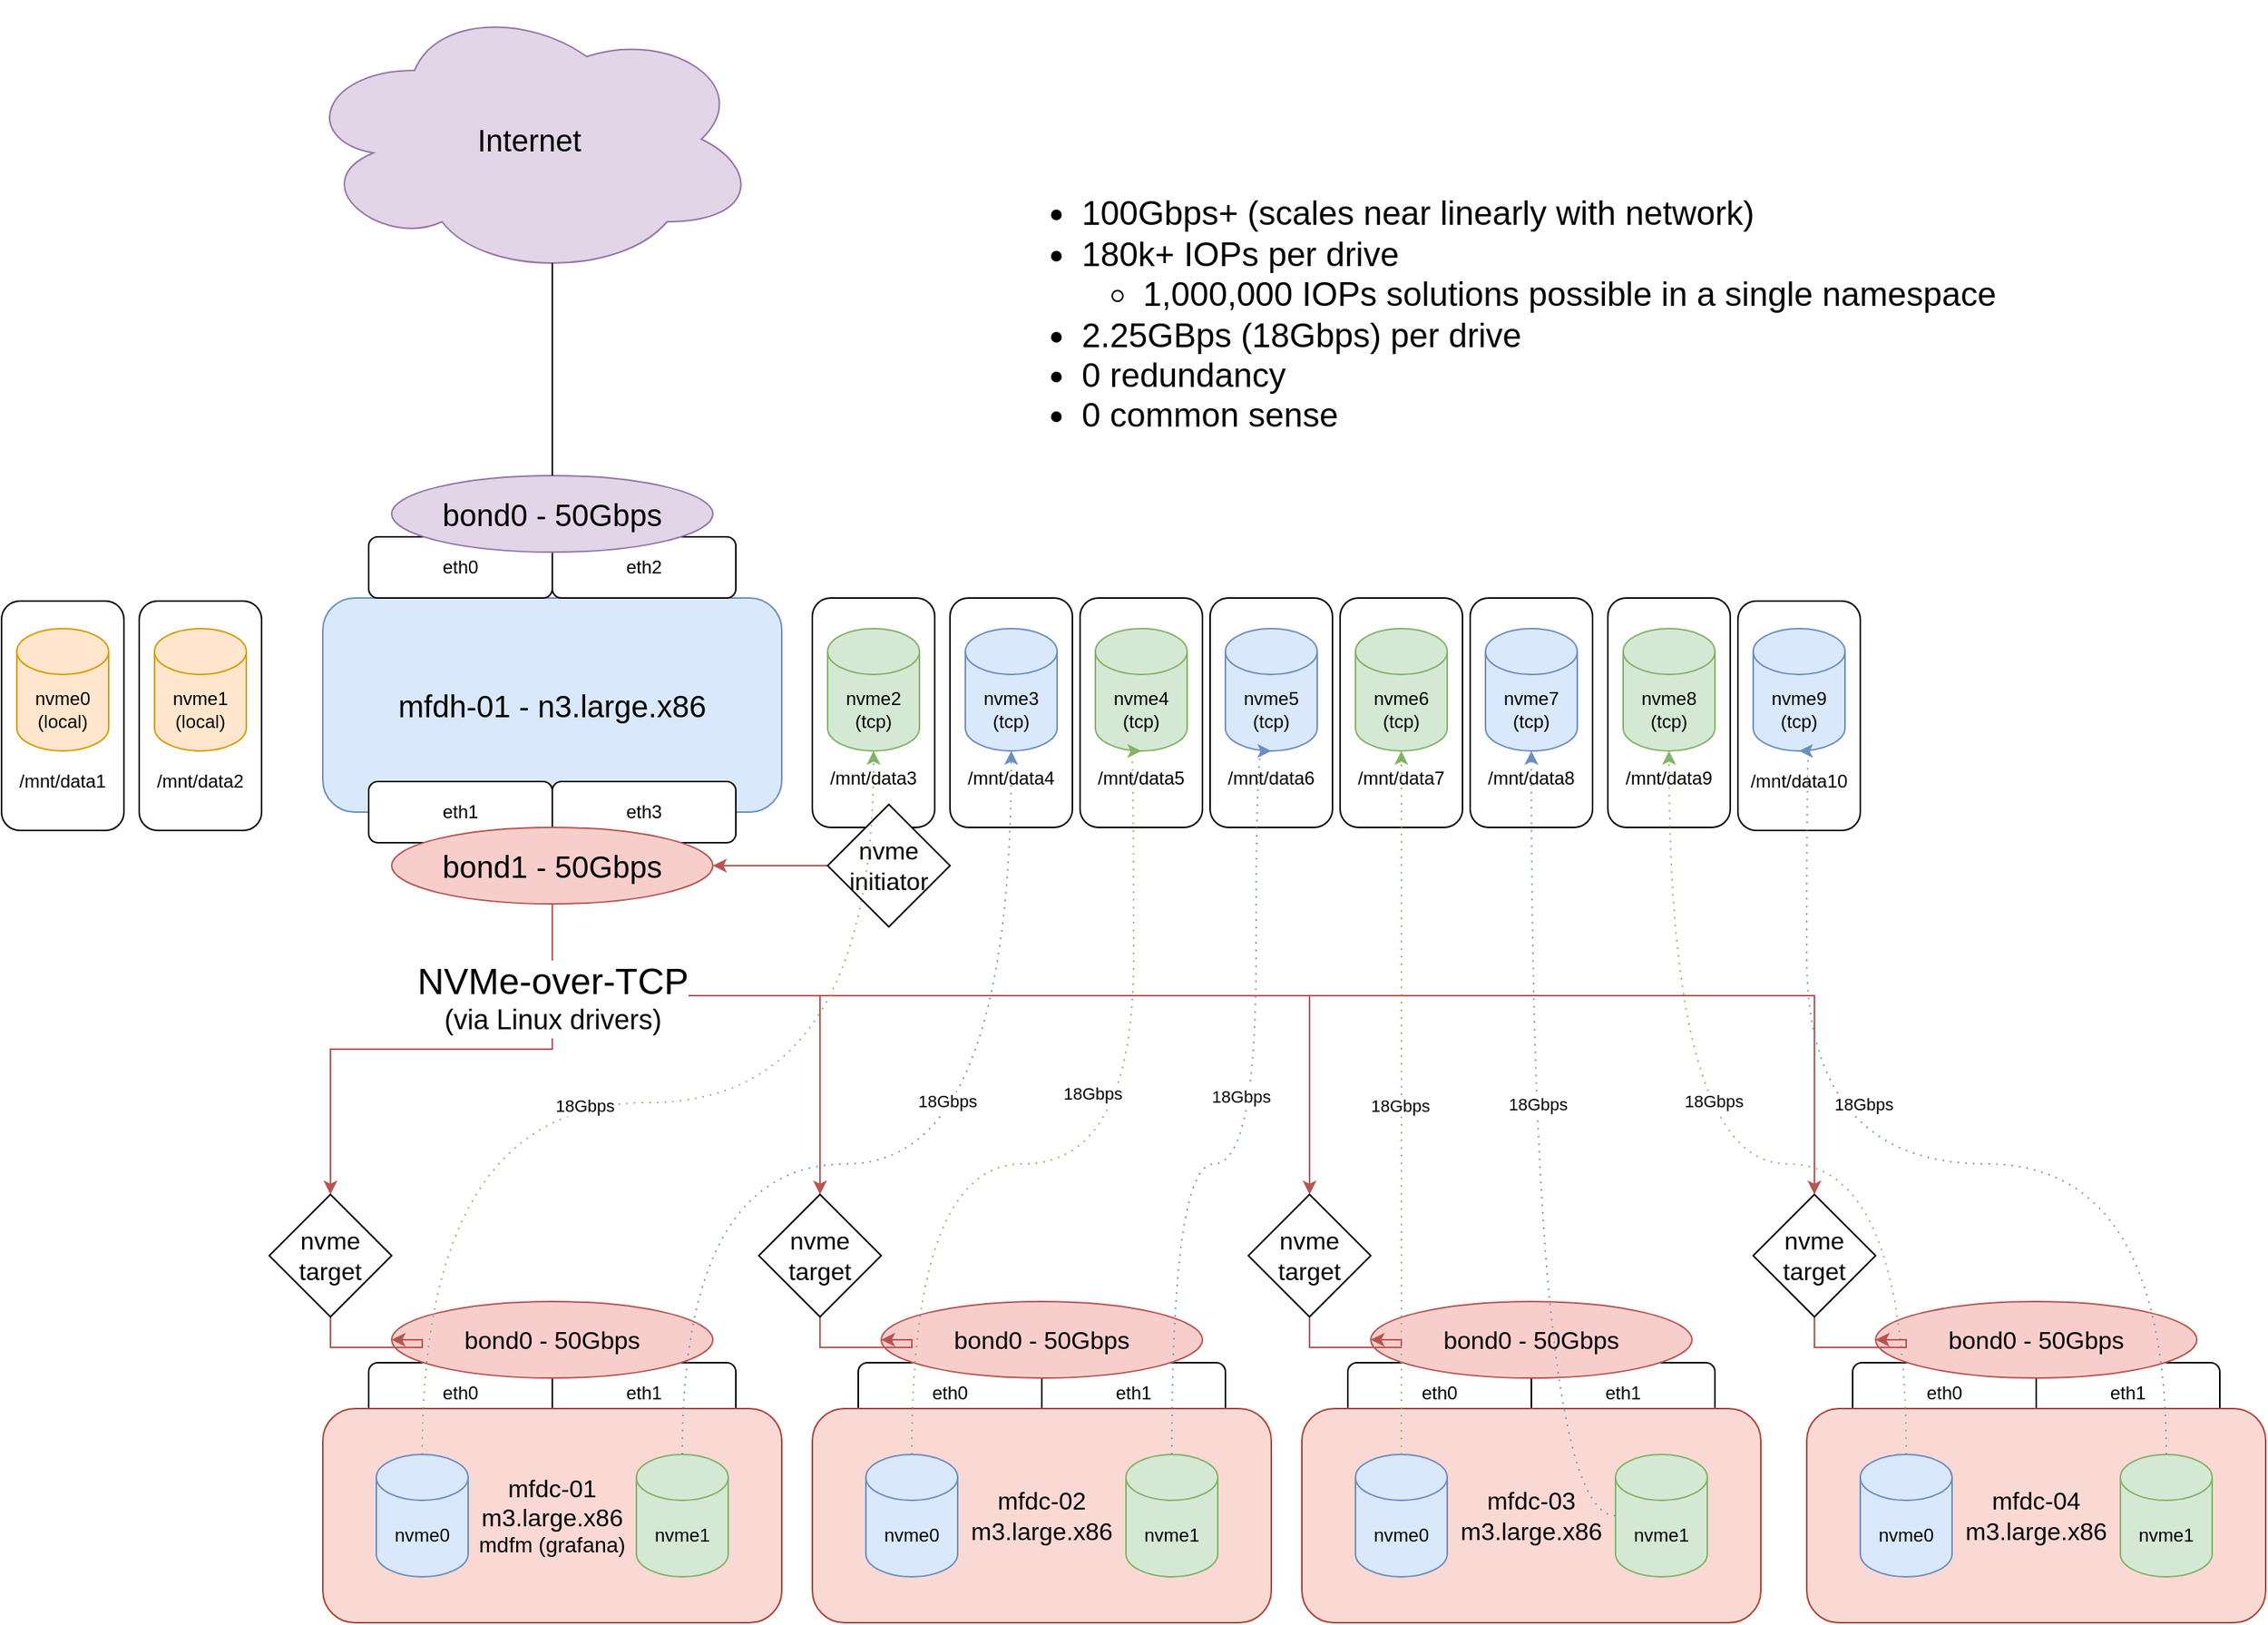 <mxfile version="23.1.7" type="device">
  <diagram name="Page-1" id="ndZKSyFe9tNd21uEMPL_">
    <mxGraphModel dx="1883" dy="1112" grid="1" gridSize="10" guides="1" tooltips="1" connect="1" arrows="1" fold="1" page="1" pageScale="1" pageWidth="850" pageHeight="1100" math="0" shadow="0">
      <root>
        <mxCell id="0" />
        <mxCell id="1" parent="0" />
        <mxCell id="OGGOGflLJaN9ZGwvuGDW-98" value="&lt;br&gt;&lt;br&gt;&lt;br&gt;&lt;br&gt;&lt;br&gt;&lt;br&gt;/mnt/data10" style="rounded=1;whiteSpace=wrap;html=1;" vertex="1" parent="1">
          <mxGeometry x="1215" y="402" width="80" height="150" as="geometry" />
        </mxCell>
        <mxCell id="OGGOGflLJaN9ZGwvuGDW-97" value="&lt;br&gt;&lt;br&gt;&lt;br&gt;&lt;br&gt;&lt;br&gt;&lt;br&gt;/mnt/data9" style="rounded=1;whiteSpace=wrap;html=1;" vertex="1" parent="1">
          <mxGeometry x="1130" y="400" width="80" height="150" as="geometry" />
        </mxCell>
        <mxCell id="OGGOGflLJaN9ZGwvuGDW-96" value="&lt;br&gt;&lt;br&gt;&lt;br&gt;&lt;br&gt;&lt;br&gt;&lt;br&gt;/mnt/data8" style="rounded=1;whiteSpace=wrap;html=1;" vertex="1" parent="1">
          <mxGeometry x="1040" y="400" width="80" height="150" as="geometry" />
        </mxCell>
        <mxCell id="OGGOGflLJaN9ZGwvuGDW-95" value="&lt;br&gt;&lt;br&gt;&lt;br&gt;&lt;br&gt;&lt;br&gt;&lt;br&gt;/mnt/data7" style="rounded=1;whiteSpace=wrap;html=1;" vertex="1" parent="1">
          <mxGeometry x="955" y="400" width="80" height="150" as="geometry" />
        </mxCell>
        <mxCell id="OGGOGflLJaN9ZGwvuGDW-94" value="&lt;br&gt;&lt;br&gt;&lt;br&gt;&lt;br&gt;&lt;br&gt;&lt;br&gt;/mnt/data6" style="rounded=1;whiteSpace=wrap;html=1;" vertex="1" parent="1">
          <mxGeometry x="870" y="400" width="80" height="150" as="geometry" />
        </mxCell>
        <mxCell id="OGGOGflLJaN9ZGwvuGDW-93" value="&lt;br&gt;&lt;br&gt;&lt;br&gt;&lt;br&gt;&lt;br&gt;&lt;br&gt;/mnt/data5" style="rounded=1;whiteSpace=wrap;html=1;" vertex="1" parent="1">
          <mxGeometry x="785" y="400" width="80" height="150" as="geometry" />
        </mxCell>
        <mxCell id="OGGOGflLJaN9ZGwvuGDW-92" value="&lt;br&gt;&lt;br&gt;&lt;br&gt;&lt;br&gt;&lt;br&gt;&lt;br&gt;/mnt/data4" style="rounded=1;whiteSpace=wrap;html=1;" vertex="1" parent="1">
          <mxGeometry x="700" y="400" width="80" height="150" as="geometry" />
        </mxCell>
        <mxCell id="OGGOGflLJaN9ZGwvuGDW-91" value="&lt;br&gt;&lt;br&gt;&lt;br&gt;&lt;br&gt;&lt;br&gt;&lt;br&gt;/mnt/data3" style="rounded=1;whiteSpace=wrap;html=1;" vertex="1" parent="1">
          <mxGeometry x="610" y="400" width="80" height="150" as="geometry" />
        </mxCell>
        <mxCell id="OGGOGflLJaN9ZGwvuGDW-90" value="&lt;br&gt;&lt;br&gt;&lt;br&gt;&lt;br&gt;&lt;br&gt;&lt;br&gt;/mnt/data2" style="rounded=1;whiteSpace=wrap;html=1;" vertex="1" parent="1">
          <mxGeometry x="170" y="402" width="80" height="150" as="geometry" />
        </mxCell>
        <mxCell id="OGGOGflLJaN9ZGwvuGDW-89" value="&lt;br&gt;&lt;br&gt;&lt;br&gt;&lt;br&gt;&lt;br&gt;&lt;br&gt;/mnt/data1" style="rounded=1;whiteSpace=wrap;html=1;" vertex="1" parent="1">
          <mxGeometry x="80" y="402" width="80" height="150" as="geometry" />
        </mxCell>
        <mxCell id="OGGOGflLJaN9ZGwvuGDW-1" value="&lt;font style=&quot;font-size: 20px;&quot;&gt;mfdh-01 - n3.large.x86&lt;/font&gt;" style="rounded=1;whiteSpace=wrap;html=1;fillColor=#dae8fc;strokeColor=#6c8ebf;" vertex="1" parent="1">
          <mxGeometry x="290" y="400" width="300" height="140" as="geometry" />
        </mxCell>
        <mxCell id="OGGOGflLJaN9ZGwvuGDW-2" value="eth1" style="rounded=1;whiteSpace=wrap;html=1;" vertex="1" parent="1">
          <mxGeometry x="320" y="520" width="120" height="40" as="geometry" />
        </mxCell>
        <mxCell id="OGGOGflLJaN9ZGwvuGDW-3" value="eth3" style="rounded=1;whiteSpace=wrap;html=1;" vertex="1" parent="1">
          <mxGeometry x="440" y="520" width="120" height="40" as="geometry" />
        </mxCell>
        <mxCell id="OGGOGflLJaN9ZGwvuGDW-52" style="edgeStyle=orthogonalEdgeStyle;rounded=0;orthogonalLoop=1;jettySize=auto;html=1;entryX=0.5;entryY=0;entryDx=0;entryDy=0;fillColor=#f8cecc;strokeColor=#b85450;" edge="1" parent="1" source="OGGOGflLJaN9ZGwvuGDW-4" target="OGGOGflLJaN9ZGwvuGDW-51">
          <mxGeometry relative="1" as="geometry" />
        </mxCell>
        <mxCell id="OGGOGflLJaN9ZGwvuGDW-57" style="edgeStyle=orthogonalEdgeStyle;rounded=0;orthogonalLoop=1;jettySize=auto;html=1;entryX=0.5;entryY=0;entryDx=0;entryDy=0;fillColor=#f8cecc;strokeColor=#b85450;" edge="1" parent="1" source="OGGOGflLJaN9ZGwvuGDW-4" target="OGGOGflLJaN9ZGwvuGDW-53">
          <mxGeometry relative="1" as="geometry">
            <Array as="points">
              <mxPoint x="440" y="660" />
              <mxPoint x="615" y="660" />
            </Array>
          </mxGeometry>
        </mxCell>
        <mxCell id="OGGOGflLJaN9ZGwvuGDW-58" style="edgeStyle=orthogonalEdgeStyle;rounded=0;orthogonalLoop=1;jettySize=auto;html=1;entryX=0.5;entryY=0;entryDx=0;entryDy=0;fillColor=#f8cecc;strokeColor=#b85450;" edge="1" parent="1" source="OGGOGflLJaN9ZGwvuGDW-4" target="OGGOGflLJaN9ZGwvuGDW-54">
          <mxGeometry relative="1" as="geometry">
            <Array as="points">
              <mxPoint x="440" y="660" />
              <mxPoint x="935" y="660" />
            </Array>
          </mxGeometry>
        </mxCell>
        <mxCell id="OGGOGflLJaN9ZGwvuGDW-59" style="edgeStyle=orthogonalEdgeStyle;rounded=0;orthogonalLoop=1;jettySize=auto;html=1;entryX=0.5;entryY=0;entryDx=0;entryDy=0;fillColor=#f8cecc;strokeColor=#b85450;" edge="1" parent="1" source="OGGOGflLJaN9ZGwvuGDW-4" target="OGGOGflLJaN9ZGwvuGDW-55">
          <mxGeometry relative="1" as="geometry">
            <Array as="points">
              <mxPoint x="440" y="660" />
              <mxPoint x="1265" y="660" />
            </Array>
          </mxGeometry>
        </mxCell>
        <mxCell id="OGGOGflLJaN9ZGwvuGDW-86" value="&lt;font style=&quot;&quot;&gt;&lt;span style=&quot;font-size: 24px;&quot;&gt;NVMe-over-TCP&lt;/span&gt;&lt;br&gt;&lt;font style=&quot;font-size: 18px;&quot;&gt;(via Linux drivers)&lt;/font&gt;&lt;/font&gt;" style="edgeLabel;html=1;align=center;verticalAlign=middle;resizable=0;points=[];" vertex="1" connectable="0" parent="OGGOGflLJaN9ZGwvuGDW-59">
          <mxGeometry x="-0.882" y="-2" relative="1" as="geometry">
            <mxPoint as="offset" />
          </mxGeometry>
        </mxCell>
        <mxCell id="OGGOGflLJaN9ZGwvuGDW-4" value="&lt;font style=&quot;font-size: 20px;&quot;&gt;bond1 - 50Gbps&lt;/font&gt;" style="ellipse;whiteSpace=wrap;html=1;fillColor=#f8cecc;strokeColor=#b85450;" vertex="1" parent="1">
          <mxGeometry x="335" y="550" width="210" height="50" as="geometry" />
        </mxCell>
        <mxCell id="OGGOGflLJaN9ZGwvuGDW-9" value="eth0" style="rounded=1;whiteSpace=wrap;html=1;" vertex="1" parent="1">
          <mxGeometry x="320" y="900" width="120" height="40" as="geometry" />
        </mxCell>
        <mxCell id="OGGOGflLJaN9ZGwvuGDW-10" value="eth1" style="rounded=1;whiteSpace=wrap;html=1;" vertex="1" parent="1">
          <mxGeometry x="440" y="900" width="120" height="40" as="geometry" />
        </mxCell>
        <mxCell id="OGGOGflLJaN9ZGwvuGDW-8" value="&lt;font style=&quot;font-size: 16px;&quot;&gt;bond0 - 50Gbps&lt;/font&gt;" style="ellipse;whiteSpace=wrap;html=1;fillColor=#f8cecc;strokeColor=#b85450;" vertex="1" parent="1">
          <mxGeometry x="335" y="860" width="210" height="50" as="geometry" />
        </mxCell>
        <mxCell id="OGGOGflLJaN9ZGwvuGDW-11" value="&lt;font style=&quot;&quot;&gt;&lt;span style=&quot;font-size: 16px;&quot;&gt;mfdc-01&lt;/span&gt;&lt;br&gt;&lt;span style=&quot;font-size: 16px;&quot;&gt;m3.large.x86&lt;/span&gt;&lt;br&gt;&lt;font style=&quot;font-size: 14px;&quot;&gt;mdfm (grafana)&lt;/font&gt;&lt;br&gt;&lt;/font&gt;" style="rounded=1;whiteSpace=wrap;html=1;fillColor=#fad9d5;strokeColor=#ae4132;" vertex="1" parent="1">
          <mxGeometry x="290" y="930" width="300" height="140" as="geometry" />
        </mxCell>
        <mxCell id="OGGOGflLJaN9ZGwvuGDW-12" value="eth0" style="rounded=1;whiteSpace=wrap;html=1;" vertex="1" parent="1">
          <mxGeometry x="320" y="360" width="120" height="40" as="geometry" />
        </mxCell>
        <mxCell id="OGGOGflLJaN9ZGwvuGDW-13" value="eth2" style="rounded=1;whiteSpace=wrap;html=1;" vertex="1" parent="1">
          <mxGeometry x="440" y="360" width="120" height="40" as="geometry" />
        </mxCell>
        <mxCell id="OGGOGflLJaN9ZGwvuGDW-14" value="&lt;font style=&quot;font-size: 20px;&quot;&gt;bond0 - 50Gbps&lt;/font&gt;" style="ellipse;whiteSpace=wrap;html=1;fillColor=#e1d5e7;strokeColor=#9673a6;" vertex="1" parent="1">
          <mxGeometry x="335" y="320" width="210" height="50" as="geometry" />
        </mxCell>
        <mxCell id="OGGOGflLJaN9ZGwvuGDW-5" value="nvme0" style="shape=cylinder3;whiteSpace=wrap;html=1;boundedLbl=1;backgroundOutline=1;size=15;fillColor=#dae8fc;strokeColor=#6c8ebf;" vertex="1" parent="1">
          <mxGeometry x="325" y="960" width="60" height="80" as="geometry" />
        </mxCell>
        <mxCell id="OGGOGflLJaN9ZGwvuGDW-7" value="nvme1" style="shape=cylinder3;whiteSpace=wrap;html=1;boundedLbl=1;backgroundOutline=1;size=15;fillColor=#d5e8d4;strokeColor=#82b366;" vertex="1" parent="1">
          <mxGeometry x="495" y="960" width="60" height="80" as="geometry" />
        </mxCell>
        <mxCell id="OGGOGflLJaN9ZGwvuGDW-15" value="eth0" style="rounded=1;whiteSpace=wrap;html=1;" vertex="1" parent="1">
          <mxGeometry x="640" y="900" width="120" height="40" as="geometry" />
        </mxCell>
        <mxCell id="OGGOGflLJaN9ZGwvuGDW-16" value="eth1" style="rounded=1;whiteSpace=wrap;html=1;" vertex="1" parent="1">
          <mxGeometry x="760" y="900" width="120" height="40" as="geometry" />
        </mxCell>
        <mxCell id="OGGOGflLJaN9ZGwvuGDW-17" value="&lt;font style=&quot;font-size: 16px;&quot;&gt;bond0 - 50Gbps&lt;/font&gt;" style="ellipse;whiteSpace=wrap;html=1;fillColor=#f8cecc;strokeColor=#b85450;" vertex="1" parent="1">
          <mxGeometry x="655" y="860" width="210" height="50" as="geometry" />
        </mxCell>
        <mxCell id="OGGOGflLJaN9ZGwvuGDW-18" value="&lt;font style=&quot;font-size: 16px;&quot;&gt;mfdc-02&lt;br&gt;m3.large.x86&lt;/font&gt;" style="rounded=1;whiteSpace=wrap;html=1;fillColor=#fad9d5;strokeColor=#ae4132;" vertex="1" parent="1">
          <mxGeometry x="610" y="930" width="300" height="140" as="geometry" />
        </mxCell>
        <mxCell id="OGGOGflLJaN9ZGwvuGDW-19" value="nvme0" style="shape=cylinder3;whiteSpace=wrap;html=1;boundedLbl=1;backgroundOutline=1;size=15;fillColor=#dae8fc;strokeColor=#6c8ebf;" vertex="1" parent="1">
          <mxGeometry x="645" y="960" width="60" height="80" as="geometry" />
        </mxCell>
        <mxCell id="OGGOGflLJaN9ZGwvuGDW-20" value="nvme1" style="shape=cylinder3;whiteSpace=wrap;html=1;boundedLbl=1;backgroundOutline=1;size=15;fillColor=#d5e8d4;strokeColor=#82b366;" vertex="1" parent="1">
          <mxGeometry x="815" y="960" width="60" height="80" as="geometry" />
        </mxCell>
        <mxCell id="OGGOGflLJaN9ZGwvuGDW-21" value="eth0" style="rounded=1;whiteSpace=wrap;html=1;" vertex="1" parent="1">
          <mxGeometry x="960" y="900" width="120" height="40" as="geometry" />
        </mxCell>
        <mxCell id="OGGOGflLJaN9ZGwvuGDW-22" value="eth1" style="rounded=1;whiteSpace=wrap;html=1;" vertex="1" parent="1">
          <mxGeometry x="1080" y="900" width="120" height="40" as="geometry" />
        </mxCell>
        <mxCell id="OGGOGflLJaN9ZGwvuGDW-23" value="&lt;font style=&quot;font-size: 16px;&quot;&gt;bond0 - 50Gbps&lt;/font&gt;" style="ellipse;whiteSpace=wrap;html=1;fillColor=#f8cecc;strokeColor=#b85450;" vertex="1" parent="1">
          <mxGeometry x="975" y="860" width="210" height="50" as="geometry" />
        </mxCell>
        <mxCell id="OGGOGflLJaN9ZGwvuGDW-24" value="&lt;font style=&quot;font-size: 16px;&quot;&gt;mfdc-03&lt;br&gt;m3.large.x86&lt;/font&gt;" style="rounded=1;whiteSpace=wrap;html=1;fillColor=#fad9d5;strokeColor=#ae4132;" vertex="1" parent="1">
          <mxGeometry x="930" y="930" width="300" height="140" as="geometry" />
        </mxCell>
        <mxCell id="OGGOGflLJaN9ZGwvuGDW-25" value="nvme0" style="shape=cylinder3;whiteSpace=wrap;html=1;boundedLbl=1;backgroundOutline=1;size=15;fillColor=#dae8fc;strokeColor=#6c8ebf;" vertex="1" parent="1">
          <mxGeometry x="965" y="960" width="60" height="80" as="geometry" />
        </mxCell>
        <mxCell id="OGGOGflLJaN9ZGwvuGDW-26" value="nvme1" style="shape=cylinder3;whiteSpace=wrap;html=1;boundedLbl=1;backgroundOutline=1;size=15;fillColor=#d5e8d4;strokeColor=#82b366;" vertex="1" parent="1">
          <mxGeometry x="1135" y="960" width="60" height="80" as="geometry" />
        </mxCell>
        <mxCell id="OGGOGflLJaN9ZGwvuGDW-27" value="eth0" style="rounded=1;whiteSpace=wrap;html=1;" vertex="1" parent="1">
          <mxGeometry x="1290" y="900" width="120" height="40" as="geometry" />
        </mxCell>
        <mxCell id="OGGOGflLJaN9ZGwvuGDW-28" value="eth1" style="rounded=1;whiteSpace=wrap;html=1;" vertex="1" parent="1">
          <mxGeometry x="1410" y="900" width="120" height="40" as="geometry" />
        </mxCell>
        <mxCell id="OGGOGflLJaN9ZGwvuGDW-29" value="&lt;font style=&quot;font-size: 16px;&quot;&gt;bond0 - 50Gbps&lt;/font&gt;" style="ellipse;whiteSpace=wrap;html=1;fillColor=#f8cecc;strokeColor=#b85450;" vertex="1" parent="1">
          <mxGeometry x="1305" y="860" width="210" height="50" as="geometry" />
        </mxCell>
        <mxCell id="OGGOGflLJaN9ZGwvuGDW-30" value="&lt;font style=&quot;font-size: 16px;&quot;&gt;mfdc-04&lt;br&gt;m3.large.x86&lt;/font&gt;" style="rounded=1;whiteSpace=wrap;html=1;fillColor=#fad9d5;strokeColor=#ae4132;" vertex="1" parent="1">
          <mxGeometry x="1260" y="930" width="300" height="140" as="geometry" />
        </mxCell>
        <mxCell id="OGGOGflLJaN9ZGwvuGDW-66" style="edgeStyle=orthogonalEdgeStyle;rounded=0;orthogonalLoop=1;jettySize=auto;html=1;curved=1;dashed=1;dashPattern=1 4;fillColor=#d5e8d4;strokeColor=#82b366;" edge="1" parent="1" source="OGGOGflLJaN9ZGwvuGDW-31" target="OGGOGflLJaN9ZGwvuGDW-41">
          <mxGeometry relative="1" as="geometry">
            <Array as="points">
              <mxPoint x="1325" y="770" />
              <mxPoint x="1170" y="770" />
            </Array>
          </mxGeometry>
        </mxCell>
        <mxCell id="OGGOGflLJaN9ZGwvuGDW-83" value="18Gbps" style="edgeLabel;html=1;align=center;verticalAlign=middle;resizable=0;points=[];" vertex="1" connectable="0" parent="OGGOGflLJaN9ZGwvuGDW-66">
          <mxGeometry x="0.255" y="-29" relative="1" as="geometry">
            <mxPoint as="offset" />
          </mxGeometry>
        </mxCell>
        <mxCell id="OGGOGflLJaN9ZGwvuGDW-31" value="nvme0" style="shape=cylinder3;whiteSpace=wrap;html=1;boundedLbl=1;backgroundOutline=1;size=15;fillColor=#dae8fc;strokeColor=#6c8ebf;" vertex="1" parent="1">
          <mxGeometry x="1295" y="960" width="60" height="80" as="geometry" />
        </mxCell>
        <mxCell id="OGGOGflLJaN9ZGwvuGDW-32" value="nvme1" style="shape=cylinder3;whiteSpace=wrap;html=1;boundedLbl=1;backgroundOutline=1;size=15;fillColor=#d5e8d4;strokeColor=#82b366;" vertex="1" parent="1">
          <mxGeometry x="1465" y="960" width="60" height="80" as="geometry" />
        </mxCell>
        <mxCell id="OGGOGflLJaN9ZGwvuGDW-34" value="nvme1&lt;br&gt;(local)" style="shape=cylinder3;whiteSpace=wrap;html=1;boundedLbl=1;backgroundOutline=1;size=15;fillColor=#ffe6cc;strokeColor=#d79b00;" vertex="1" parent="1">
          <mxGeometry x="180" y="420" width="60" height="80" as="geometry" />
        </mxCell>
        <mxCell id="OGGOGflLJaN9ZGwvuGDW-33" value="nvme0&lt;br&gt;(local)" style="shape=cylinder3;whiteSpace=wrap;html=1;boundedLbl=1;backgroundOutline=1;size=15;fillColor=#ffe6cc;strokeColor=#d79b00;" vertex="1" parent="1">
          <mxGeometry x="90" y="420" width="60" height="80" as="geometry" />
        </mxCell>
        <mxCell id="OGGOGflLJaN9ZGwvuGDW-35" value="nvme2&lt;br&gt;(tcp)" style="shape=cylinder3;whiteSpace=wrap;html=1;boundedLbl=1;backgroundOutline=1;size=15;fillColor=#d5e8d4;strokeColor=#82b366;" vertex="1" parent="1">
          <mxGeometry x="620" y="420" width="60" height="80" as="geometry" />
        </mxCell>
        <mxCell id="OGGOGflLJaN9ZGwvuGDW-36" value="nvme3&lt;br&gt;(tcp)" style="shape=cylinder3;whiteSpace=wrap;html=1;boundedLbl=1;backgroundOutline=1;size=15;fillColor=#dae8fc;strokeColor=#6c8ebf;" vertex="1" parent="1">
          <mxGeometry x="710" y="420" width="60" height="80" as="geometry" />
        </mxCell>
        <mxCell id="OGGOGflLJaN9ZGwvuGDW-37" value="nvme4&lt;br&gt;(tcp)" style="shape=cylinder3;whiteSpace=wrap;html=1;boundedLbl=1;backgroundOutline=1;size=15;fillColor=#d5e8d4;strokeColor=#82b366;" vertex="1" parent="1">
          <mxGeometry x="795" y="420" width="60" height="80" as="geometry" />
        </mxCell>
        <mxCell id="OGGOGflLJaN9ZGwvuGDW-38" value="nvme5&lt;br&gt;(tcp)" style="shape=cylinder3;whiteSpace=wrap;html=1;boundedLbl=1;backgroundOutline=1;size=15;fillColor=#dae8fc;strokeColor=#6c8ebf;" vertex="1" parent="1">
          <mxGeometry x="880" y="420" width="60" height="80" as="geometry" />
        </mxCell>
        <mxCell id="OGGOGflLJaN9ZGwvuGDW-39" value="nvme6&lt;br&gt;(tcp)" style="shape=cylinder3;whiteSpace=wrap;html=1;boundedLbl=1;backgroundOutline=1;size=15;fillColor=#d5e8d4;strokeColor=#82b366;" vertex="1" parent="1">
          <mxGeometry x="965" y="420" width="60" height="80" as="geometry" />
        </mxCell>
        <mxCell id="OGGOGflLJaN9ZGwvuGDW-40" value="nvme7&lt;br&gt;(tcp)" style="shape=cylinder3;whiteSpace=wrap;html=1;boundedLbl=1;backgroundOutline=1;size=15;fillColor=#dae8fc;strokeColor=#6c8ebf;" vertex="1" parent="1">
          <mxGeometry x="1050" y="420" width="60" height="80" as="geometry" />
        </mxCell>
        <mxCell id="OGGOGflLJaN9ZGwvuGDW-41" value="nvme8&lt;br&gt;(tcp)" style="shape=cylinder3;whiteSpace=wrap;html=1;boundedLbl=1;backgroundOutline=1;size=15;fillColor=#d5e8d4;strokeColor=#82b366;" vertex="1" parent="1">
          <mxGeometry x="1140" y="420" width="60" height="80" as="geometry" />
        </mxCell>
        <mxCell id="OGGOGflLJaN9ZGwvuGDW-42" value="nvme9&lt;br&gt;(tcp)" style="shape=cylinder3;whiteSpace=wrap;html=1;boundedLbl=1;backgroundOutline=1;size=15;fillColor=#dae8fc;strokeColor=#6c8ebf;" vertex="1" parent="1">
          <mxGeometry x="1225" y="420" width="60" height="80" as="geometry" />
        </mxCell>
        <mxCell id="OGGOGflLJaN9ZGwvuGDW-50" style="edgeStyle=orthogonalEdgeStyle;rounded=0;orthogonalLoop=1;jettySize=auto;html=1;entryX=1;entryY=0.5;entryDx=0;entryDy=0;fillColor=#f8cecc;strokeColor=#b85450;" edge="1" parent="1" source="OGGOGflLJaN9ZGwvuGDW-45" target="OGGOGflLJaN9ZGwvuGDW-4">
          <mxGeometry relative="1" as="geometry" />
        </mxCell>
        <mxCell id="OGGOGflLJaN9ZGwvuGDW-45" value="&lt;font style=&quot;font-size: 16px;&quot;&gt;nvme&lt;br&gt;initiator&lt;/font&gt;" style="rhombus;whiteSpace=wrap;html=1;" vertex="1" parent="1">
          <mxGeometry x="620" y="535" width="80" height="80" as="geometry" />
        </mxCell>
        <mxCell id="OGGOGflLJaN9ZGwvuGDW-74" style="edgeStyle=orthogonalEdgeStyle;rounded=0;orthogonalLoop=1;jettySize=auto;html=1;entryX=0;entryY=0.5;entryDx=0;entryDy=0;fillColor=#f8cecc;strokeColor=#b85450;" edge="1" parent="1" source="OGGOGflLJaN9ZGwvuGDW-51" target="OGGOGflLJaN9ZGwvuGDW-8">
          <mxGeometry relative="1" as="geometry" />
        </mxCell>
        <mxCell id="OGGOGflLJaN9ZGwvuGDW-51" value="&lt;font style=&quot;font-size: 16px;&quot;&gt;nvme&lt;br&gt;target&lt;/font&gt;" style="rhombus;whiteSpace=wrap;html=1;" vertex="1" parent="1">
          <mxGeometry x="255" y="790" width="80" height="80" as="geometry" />
        </mxCell>
        <mxCell id="OGGOGflLJaN9ZGwvuGDW-73" style="edgeStyle=orthogonalEdgeStyle;rounded=0;orthogonalLoop=1;jettySize=auto;html=1;entryX=0;entryY=0.5;entryDx=0;entryDy=0;fillColor=#f8cecc;strokeColor=#b85450;" edge="1" parent="1" source="OGGOGflLJaN9ZGwvuGDW-53" target="OGGOGflLJaN9ZGwvuGDW-17">
          <mxGeometry relative="1" as="geometry" />
        </mxCell>
        <mxCell id="OGGOGflLJaN9ZGwvuGDW-53" value="&lt;font style=&quot;font-size: 16px;&quot;&gt;nvme&lt;br&gt;target&lt;/font&gt;" style="rhombus;whiteSpace=wrap;html=1;" vertex="1" parent="1">
          <mxGeometry x="575" y="790" width="80" height="80" as="geometry" />
        </mxCell>
        <mxCell id="OGGOGflLJaN9ZGwvuGDW-72" style="edgeStyle=orthogonalEdgeStyle;rounded=0;orthogonalLoop=1;jettySize=auto;html=1;entryX=0;entryY=0.5;entryDx=0;entryDy=0;fillColor=#f8cecc;strokeColor=#b85450;" edge="1" parent="1" source="OGGOGflLJaN9ZGwvuGDW-54" target="OGGOGflLJaN9ZGwvuGDW-23">
          <mxGeometry relative="1" as="geometry" />
        </mxCell>
        <mxCell id="OGGOGflLJaN9ZGwvuGDW-54" value="&lt;font style=&quot;font-size: 16px;&quot;&gt;nvme&lt;br&gt;target&lt;/font&gt;" style="rhombus;whiteSpace=wrap;html=1;" vertex="1" parent="1">
          <mxGeometry x="895" y="790" width="80" height="80" as="geometry" />
        </mxCell>
        <mxCell id="OGGOGflLJaN9ZGwvuGDW-75" style="edgeStyle=orthogonalEdgeStyle;rounded=0;orthogonalLoop=1;jettySize=auto;html=1;entryX=0;entryY=0.5;entryDx=0;entryDy=0;fillColor=#f8cecc;strokeColor=#b85450;" edge="1" parent="1" source="OGGOGflLJaN9ZGwvuGDW-55" target="OGGOGflLJaN9ZGwvuGDW-29">
          <mxGeometry relative="1" as="geometry" />
        </mxCell>
        <mxCell id="OGGOGflLJaN9ZGwvuGDW-55" value="&lt;font style=&quot;font-size: 16px;&quot;&gt;nvme&lt;br&gt;target&lt;/font&gt;" style="rhombus;whiteSpace=wrap;html=1;" vertex="1" parent="1">
          <mxGeometry x="1225" y="790" width="80" height="80" as="geometry" />
        </mxCell>
        <mxCell id="OGGOGflLJaN9ZGwvuGDW-60" style="edgeStyle=orthogonalEdgeStyle;rounded=0;orthogonalLoop=1;jettySize=auto;html=1;entryX=0.5;entryY=1;entryDx=0;entryDy=0;entryPerimeter=0;curved=1;dashed=1;dashPattern=1 4;fillColor=#d5e8d4;strokeColor=#82b366;" edge="1" parent="1" source="OGGOGflLJaN9ZGwvuGDW-5" target="OGGOGflLJaN9ZGwvuGDW-35">
          <mxGeometry relative="1" as="geometry">
            <Array as="points">
              <mxPoint x="355" y="730" />
              <mxPoint x="650" y="730" />
            </Array>
          </mxGeometry>
        </mxCell>
        <mxCell id="OGGOGflLJaN9ZGwvuGDW-76" value="18Gbps" style="edgeLabel;html=1;align=center;verticalAlign=middle;resizable=0;points=[];" vertex="1" connectable="0" parent="OGGOGflLJaN9ZGwvuGDW-60">
          <mxGeometry x="-0.11" y="-2" relative="1" as="geometry">
            <mxPoint as="offset" />
          </mxGeometry>
        </mxCell>
        <mxCell id="OGGOGflLJaN9ZGwvuGDW-61" style="edgeStyle=orthogonalEdgeStyle;rounded=0;orthogonalLoop=1;jettySize=auto;html=1;entryX=0.5;entryY=1;entryDx=0;entryDy=0;entryPerimeter=0;curved=1;dashed=1;dashPattern=1 4;fillColor=#dae8fc;strokeColor=#6c8ebf;" edge="1" parent="1" source="OGGOGflLJaN9ZGwvuGDW-7" target="OGGOGflLJaN9ZGwvuGDW-36">
          <mxGeometry relative="1" as="geometry">
            <Array as="points">
              <mxPoint x="525" y="770" />
              <mxPoint x="740" y="770" />
            </Array>
          </mxGeometry>
        </mxCell>
        <mxCell id="OGGOGflLJaN9ZGwvuGDW-78" value="18Gbps" style="edgeLabel;html=1;align=center;verticalAlign=middle;resizable=0;points=[];" vertex="1" connectable="0" parent="OGGOGflLJaN9ZGwvuGDW-61">
          <mxGeometry x="0.076" y="41" relative="1" as="geometry">
            <mxPoint as="offset" />
          </mxGeometry>
        </mxCell>
        <mxCell id="OGGOGflLJaN9ZGwvuGDW-62" style="edgeStyle=orthogonalEdgeStyle;rounded=0;orthogonalLoop=1;jettySize=auto;html=1;entryX=0.5;entryY=1;entryDx=0;entryDy=0;entryPerimeter=0;curved=1;dashed=1;dashPattern=1 4;fillColor=#d5e8d4;strokeColor=#82b366;" edge="1" parent="1" source="OGGOGflLJaN9ZGwvuGDW-19" target="OGGOGflLJaN9ZGwvuGDW-37">
          <mxGeometry relative="1" as="geometry">
            <Array as="points">
              <mxPoint x="675" y="770" />
              <mxPoint x="820" y="770" />
            </Array>
          </mxGeometry>
        </mxCell>
        <mxCell id="OGGOGflLJaN9ZGwvuGDW-79" value="18Gbps" style="edgeLabel;html=1;align=center;verticalAlign=middle;resizable=0;points=[];" vertex="1" connectable="0" parent="OGGOGflLJaN9ZGwvuGDW-62">
          <mxGeometry x="0.25" y="27" relative="1" as="geometry">
            <mxPoint as="offset" />
          </mxGeometry>
        </mxCell>
        <mxCell id="OGGOGflLJaN9ZGwvuGDW-63" style="edgeStyle=orthogonalEdgeStyle;rounded=0;orthogonalLoop=1;jettySize=auto;html=1;entryX=0.5;entryY=1;entryDx=0;entryDy=0;entryPerimeter=0;curved=1;dashed=1;dashPattern=1 4;fillColor=#dae8fc;strokeColor=#6c8ebf;" edge="1" parent="1" source="OGGOGflLJaN9ZGwvuGDW-20" target="OGGOGflLJaN9ZGwvuGDW-38">
          <mxGeometry relative="1" as="geometry">
            <Array as="points">
              <mxPoint x="845" y="770" />
              <mxPoint x="900" y="770" />
            </Array>
          </mxGeometry>
        </mxCell>
        <mxCell id="OGGOGflLJaN9ZGwvuGDW-80" value="18Gbps" style="edgeLabel;html=1;align=center;verticalAlign=middle;resizable=0;points=[];" vertex="1" connectable="0" parent="OGGOGflLJaN9ZGwvuGDW-63">
          <mxGeometry x="0.103" y="10" relative="1" as="geometry">
            <mxPoint as="offset" />
          </mxGeometry>
        </mxCell>
        <mxCell id="OGGOGflLJaN9ZGwvuGDW-64" style="edgeStyle=orthogonalEdgeStyle;rounded=0;orthogonalLoop=1;jettySize=auto;html=1;entryX=0.5;entryY=1;entryDx=0;entryDy=0;entryPerimeter=0;elbow=vertical;dashed=1;dashPattern=1 4;curved=1;fillColor=#d5e8d4;strokeColor=#82b366;" edge="1" parent="1" source="OGGOGflLJaN9ZGwvuGDW-25" target="OGGOGflLJaN9ZGwvuGDW-39">
          <mxGeometry relative="1" as="geometry" />
        </mxCell>
        <mxCell id="OGGOGflLJaN9ZGwvuGDW-81" value="18Gbps" style="edgeLabel;html=1;align=center;verticalAlign=middle;resizable=0;points=[];" vertex="1" connectable="0" parent="OGGOGflLJaN9ZGwvuGDW-64">
          <mxGeometry x="-0.006" y="1" relative="1" as="geometry">
            <mxPoint as="offset" />
          </mxGeometry>
        </mxCell>
        <mxCell id="OGGOGflLJaN9ZGwvuGDW-65" style="edgeStyle=orthogonalEdgeStyle;rounded=0;orthogonalLoop=1;jettySize=auto;html=1;entryX=0.5;entryY=1;entryDx=0;entryDy=0;entryPerimeter=0;curved=1;dashed=1;dashPattern=1 4;fillColor=#dae8fc;strokeColor=#6c8ebf;" edge="1" parent="1" source="OGGOGflLJaN9ZGwvuGDW-26" target="OGGOGflLJaN9ZGwvuGDW-40">
          <mxGeometry relative="1" as="geometry" />
        </mxCell>
        <mxCell id="OGGOGflLJaN9ZGwvuGDW-82" value="18Gbps" style="edgeLabel;html=1;align=center;verticalAlign=middle;resizable=0;points=[];" vertex="1" connectable="0" parent="OGGOGflLJaN9ZGwvuGDW-65">
          <mxGeometry x="0.168" y="-4" relative="1" as="geometry">
            <mxPoint as="offset" />
          </mxGeometry>
        </mxCell>
        <mxCell id="OGGOGflLJaN9ZGwvuGDW-67" style="edgeStyle=orthogonalEdgeStyle;rounded=0;orthogonalLoop=1;jettySize=auto;html=1;entryX=0.5;entryY=1;entryDx=0;entryDy=0;entryPerimeter=0;curved=1;dashed=1;dashPattern=1 4;fillColor=#dae8fc;strokeColor=#6c8ebf;" edge="1" parent="1" source="OGGOGflLJaN9ZGwvuGDW-32" target="OGGOGflLJaN9ZGwvuGDW-42">
          <mxGeometry relative="1" as="geometry">
            <Array as="points">
              <mxPoint x="1495" y="770" />
              <mxPoint x="1260" y="770" />
            </Array>
          </mxGeometry>
        </mxCell>
        <mxCell id="OGGOGflLJaN9ZGwvuGDW-84" value="18Gbps" style="edgeLabel;html=1;align=center;verticalAlign=middle;resizable=0;points=[];" vertex="1" connectable="0" parent="OGGOGflLJaN9ZGwvuGDW-67">
          <mxGeometry x="0.108" y="-39" relative="1" as="geometry">
            <mxPoint as="offset" />
          </mxGeometry>
        </mxCell>
        <mxCell id="OGGOGflLJaN9ZGwvuGDW-68" value="&lt;font style=&quot;font-size: 20px;&quot;&gt;Internet&lt;/font&gt;" style="ellipse;shape=cloud;whiteSpace=wrap;html=1;fillColor=#e1d5e7;strokeColor=#9673a6;" vertex="1" parent="1">
          <mxGeometry x="275" y="10" width="300" height="180" as="geometry" />
        </mxCell>
        <mxCell id="OGGOGflLJaN9ZGwvuGDW-69" style="edgeStyle=orthogonalEdgeStyle;rounded=0;orthogonalLoop=1;jettySize=auto;html=1;entryX=0.55;entryY=0.95;entryDx=0;entryDy=0;entryPerimeter=0;endArrow=none;endFill=0;" edge="1" parent="1" source="OGGOGflLJaN9ZGwvuGDW-14" target="OGGOGflLJaN9ZGwvuGDW-68">
          <mxGeometry relative="1" as="geometry" />
        </mxCell>
        <mxCell id="OGGOGflLJaN9ZGwvuGDW-87" value="&lt;div style=&quot;font-size: 22px;&quot;&gt;&lt;ul style=&quot;&quot;&gt;&lt;li style=&quot;text-align: left;&quot;&gt;&lt;font style=&quot;font-size: 22px;&quot;&gt;100Gbps+ (scales near linearly with network)&lt;/font&gt;&lt;/li&gt;&lt;li style=&quot;text-align: left;&quot;&gt;&lt;font style=&quot;font-size: 22px;&quot;&gt;180k+ IOPs per drive&lt;/font&gt;&lt;/li&gt;&lt;ul style=&quot;&quot;&gt;&lt;li style=&quot;text-align: left;&quot;&gt;&lt;font style=&quot;font-size: 22px;&quot;&gt;1,000,000 IOPs solutions possible in a single namespace&lt;/font&gt;&lt;/li&gt;&lt;/ul&gt;&lt;li style=&quot;text-align: left;&quot;&gt;&lt;font style=&quot;font-size: 22px;&quot;&gt;2.25GBps (18Gbps) per drive&lt;/font&gt;&lt;/li&gt;&lt;li style=&quot;text-align: left;&quot;&gt;&lt;font style=&quot;font-size: 22px;&quot;&gt;0 redundancy&lt;/font&gt;&lt;/li&gt;&lt;li style=&quot;text-align: left;&quot;&gt;&lt;font style=&quot;font-size: 22px;&quot;&gt;0 common sense&lt;/font&gt;&lt;/li&gt;&lt;/ul&gt;&lt;/div&gt;" style="text;html=1;align=center;verticalAlign=middle;whiteSpace=wrap;rounded=0;" vertex="1" parent="1">
          <mxGeometry x="710" y="110" width="710" height="210" as="geometry" />
        </mxCell>
      </root>
    </mxGraphModel>
  </diagram>
</mxfile>
